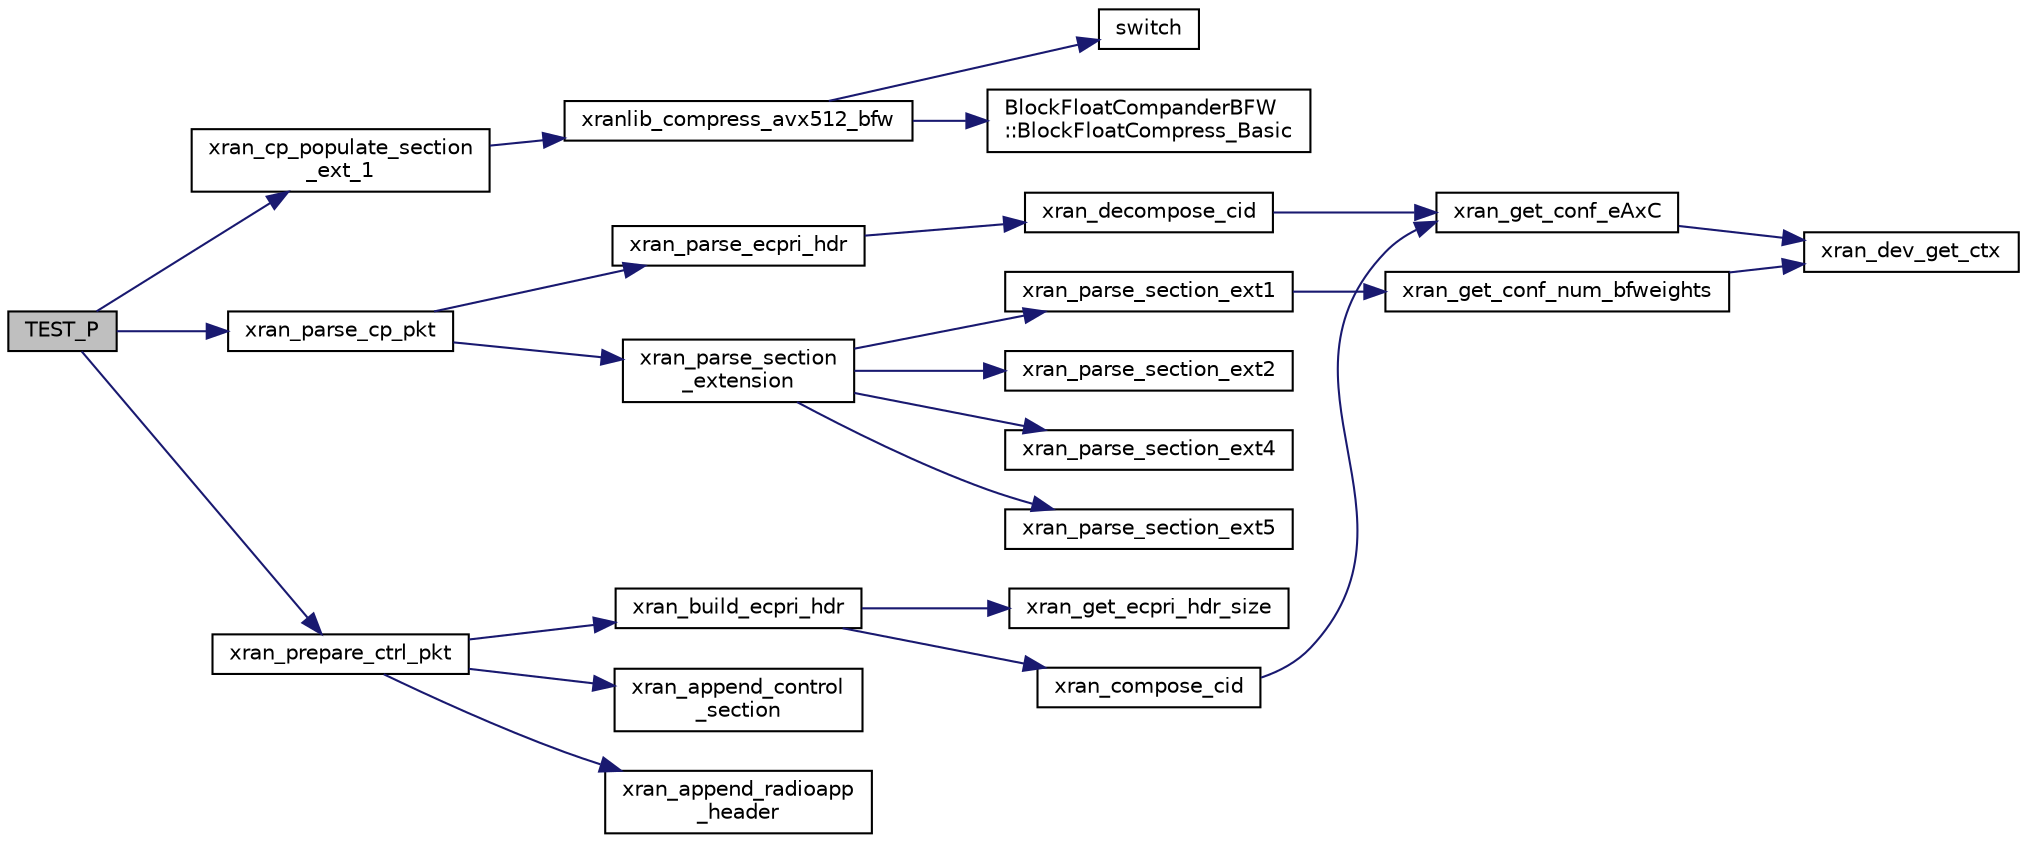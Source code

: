 digraph "TEST_P"
{
 // LATEX_PDF_SIZE
  edge [fontname="Helvetica",fontsize="10",labelfontname="Helvetica",labelfontsize="10"];
  node [fontname="Helvetica",fontsize="10",shape=record];
  rankdir="LR";
  Node1 [label="TEST_P",height=0.2,width=0.4,color="black", fillcolor="grey75", style="filled", fontcolor="black",tooltip=" "];
  Node1 -> Node2 [color="midnightblue",fontsize="10",style="solid",fontname="Helvetica"];
  Node2 [label="xran_cp_populate_section\l_ext_1",height=0.2,width=0.4,color="black", fillcolor="white", style="filled",URL="$xran__cp__api_8h.html#afa26200d2578ae0a20cc197b6eab3640",tooltip=" "];
  Node2 -> Node3 [color="midnightblue",fontsize="10",style="solid",fontname="Helvetica"];
  Node3 [label="xranlib_compress_avx512_bfw",height=0.2,width=0.4,color="black", fillcolor="white", style="filled",URL="$xran__compression_8h.html#a55f53f65b294f4b5f75190e3565ac295",tooltip=" "];
  Node3 -> Node4 [color="midnightblue",fontsize="10",style="solid",fontname="Helvetica"];
  Node4 [label="BlockFloatCompanderBFW\l::BlockFloatCompress_Basic",height=0.2,width=0.4,color="black", fillcolor="white", style="filled",URL="$namespace_block_float_compander_b_f_w.html#a45cc83687ca392534168cb8f4d64182f",tooltip="Reference compression."];
  Node3 -> Node5 [color="midnightblue",fontsize="10",style="solid",fontname="Helvetica"];
  Node5 [label="switch",height=0.2,width=0.4,color="black", fillcolor="white", style="filled",URL="$gen__test_8m.html#ae7c338f9b485676bfc0ee154384d8676",tooltip=" "];
  Node1 -> Node6 [color="midnightblue",fontsize="10",style="solid",fontname="Helvetica"];
  Node6 [label="xran_parse_cp_pkt",height=0.2,width=0.4,color="black", fillcolor="white", style="filled",URL="$xran__cp__api_8h.html#a38c83cd67a7265920f3bd0b36510f713",tooltip="Parse a C-Plane packet (for RU emulation) Transport layer fragmentation is not supported."];
  Node6 -> Node7 [color="midnightblue",fontsize="10",style="solid",fontname="Helvetica"];
  Node7 [label="xran_parse_ecpri_hdr",height=0.2,width=0.4,color="black", fillcolor="white", style="filled",URL="$xran__transport_8h.html#ad199c3f4bfa018f5d0846471206217d1",tooltip="Parse ECPRI header."];
  Node7 -> Node8 [color="midnightblue",fontsize="10",style="solid",fontname="Helvetica"];
  Node8 [label="xran_decompose_cid",height=0.2,width=0.4,color="black", fillcolor="white", style="filled",URL="$xran__transport_8c.html#ab08a85b6527f45a9ba22d25061a96a3c",tooltip="Decompose ecpriRtcid/ecpriPcid."];
  Node8 -> Node9 [color="midnightblue",fontsize="10",style="solid",fontname="Helvetica"];
  Node9 [label="xran_get_conf_eAxC",height=0.2,width=0.4,color="black", fillcolor="white", style="filled",URL="$xran__common_8h.html#a761e3947dcc547008a12a9cca10b1ea0",tooltip="Get the configuration of eAxC ID."];
  Node9 -> Node10 [color="midnightblue",fontsize="10",style="solid",fontname="Helvetica"];
  Node10 [label="xran_dev_get_ctx",height=0.2,width=0.4,color="black", fillcolor="white", style="filled",URL="$xran__main_8c.html#aa09e72e94d2a1d891e86f4c09b0f8b21",tooltip=" "];
  Node6 -> Node11 [color="midnightblue",fontsize="10",style="solid",fontname="Helvetica"];
  Node11 [label="xran_parse_section\l_extension",height=0.2,width=0.4,color="black", fillcolor="white", style="filled",URL="$xran__cp__api_8c.html#a9d4ed2d1226eb004597b69dfd86c7c93",tooltip=" "];
  Node11 -> Node12 [color="midnightblue",fontsize="10",style="solid",fontname="Helvetica"];
  Node12 [label="xran_parse_section_ext1",height=0.2,width=0.4,color="black", fillcolor="white", style="filled",URL="$xran__cp__api_8c.html#aaa0c6012a36b539f8880c45ac909c331",tooltip=" "];
  Node12 -> Node13 [color="midnightblue",fontsize="10",style="solid",fontname="Helvetica"];
  Node13 [label="xran_get_conf_num_bfweights",height=0.2,width=0.4,color="black", fillcolor="white", style="filled",URL="$xran__common_8h.html#ad749041bcf50616bac96e4d13b661272",tooltip="Get the configuration of the total number of beamforming weights on RU."];
  Node13 -> Node10 [color="midnightblue",fontsize="10",style="solid",fontname="Helvetica"];
  Node11 -> Node14 [color="midnightblue",fontsize="10",style="solid",fontname="Helvetica"];
  Node14 [label="xran_parse_section_ext2",height=0.2,width=0.4,color="black", fillcolor="white", style="filled",URL="$xran__cp__api_8c.html#af3d96c5ccff84bf6a444f260f58a49f2",tooltip=" "];
  Node11 -> Node15 [color="midnightblue",fontsize="10",style="solid",fontname="Helvetica"];
  Node15 [label="xran_parse_section_ext4",height=0.2,width=0.4,color="black", fillcolor="white", style="filled",URL="$xran__cp__api_8c.html#ad4a3ae88412a933d953fc0f8ae9bb352",tooltip=" "];
  Node11 -> Node16 [color="midnightblue",fontsize="10",style="solid",fontname="Helvetica"];
  Node16 [label="xran_parse_section_ext5",height=0.2,width=0.4,color="black", fillcolor="white", style="filled",URL="$xran__cp__api_8c.html#af03e99a3b1e9498ca15458e0440c12a1",tooltip=" "];
  Node1 -> Node17 [color="midnightblue",fontsize="10",style="solid",fontname="Helvetica"];
  Node17 [label="xran_prepare_ctrl_pkt",height=0.2,width=0.4,color="black", fillcolor="white", style="filled",URL="$xran__cp__api_8h.html#af9eb550e92ea270af41b4b6bcda363db",tooltip="Create a C-Plane packet Transport layer fragmentation is not supported."];
  Node17 -> Node18 [color="midnightblue",fontsize="10",style="solid",fontname="Helvetica"];
  Node18 [label="xran_append_control\l_section",height=0.2,width=0.4,color="black", fillcolor="white", style="filled",URL="$xran__cp__api_8c.html#ad50ae862f0707dab5e7b8e6a774fd225",tooltip="add sections to C-Plane packet Section type 1 and 3 are supported."];
  Node17 -> Node19 [color="midnightblue",fontsize="10",style="solid",fontname="Helvetica"];
  Node19 [label="xran_append_radioapp\l_header",height=0.2,width=0.4,color="black", fillcolor="white", style="filled",URL="$xran__cp__api_8c.html#a1261c107d1103c8bd1b3376db4aa7951",tooltip="add a radio application header in a C-Plane packet"];
  Node17 -> Node20 [color="midnightblue",fontsize="10",style="solid",fontname="Helvetica"];
  Node20 [label="xran_build_ecpri_hdr",height=0.2,width=0.4,color="black", fillcolor="white", style="filled",URL="$xran__transport_8h.html#aa21387dfaba47c2046d4a05f50cfc768",tooltip="Build ECPRI header and returns added length."];
  Node20 -> Node21 [color="midnightblue",fontsize="10",style="solid",fontname="Helvetica"];
  Node21 [label="xran_compose_cid",height=0.2,width=0.4,color="black", fillcolor="white", style="filled",URL="$xran__transport_8c.html#ae834080139ba785f1a3ac5781bf2ec88",tooltip="Compose ecpriRtcid/ecpriPcid."];
  Node21 -> Node9 [color="midnightblue",fontsize="10",style="solid",fontname="Helvetica"];
  Node20 -> Node22 [color="midnightblue",fontsize="10",style="solid",fontname="Helvetica"];
  Node22 [label="xran_get_ecpri_hdr_size",height=0.2,width=0.4,color="black", fillcolor="white", style="filled",URL="$xran__transport_8c.html#a0f378609208ec66467c58f0702ced85c",tooltip="return eCPRI header size without eCPRI common header"];
}

